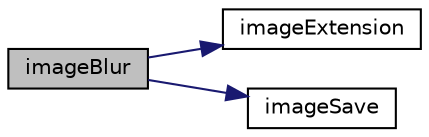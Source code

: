 digraph "imageBlur"
{
  edge [fontname="Helvetica",fontsize="10",labelfontname="Helvetica",labelfontsize="10"];
  node [fontname="Helvetica",fontsize="10",shape=record];
  rankdir="LR";
  Node0 [label="imageBlur",height=0.2,width=0.4,color="black", fillcolor="grey75", style="filled", fontcolor="black"];
  Node0 -> Node1 [color="midnightblue",fontsize="10",style="solid",fontname="Helvetica"];
  Node1 [label="imageExtension",height=0.2,width=0.4,color="black", fillcolor="white", style="filled",URL="$class_zest_1_1_image_1_1_image.html#a7c9ed1b4d046d3b7048a341087912253"];
  Node0 -> Node2 [color="midnightblue",fontsize="10",style="solid",fontname="Helvetica"];
  Node2 [label="imageSave",height=0.2,width=0.4,color="black", fillcolor="white", style="filled",URL="$class_zest_1_1_image_1_1_image.html#a059243633a6de5f63a331aa0128de26a"];
}
